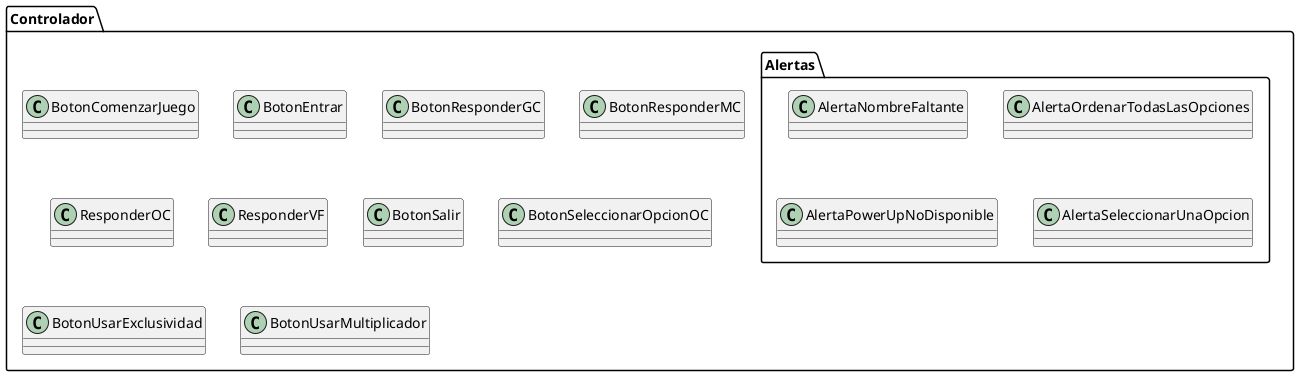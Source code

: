 @startuml

package "Controlador" {
    class BotonComenzarJuego
    class BotonEntrar
    class BotonResponderGC
    class BotonResponderMC
    class ResponderOC
    class ResponderVF
    class BotonSalir
    class BotonSeleccionarOpcionOC
    class BotonUsarExclusividad
    class BotonUsarMultiplicador
    package "Alertas" {
        class AlertaNombreFaltante
        class AlertaOrdenarTodasLasOpciones
        class AlertaPowerUpNoDisponible
        class AlertaSeleccionarUnaOpcion
    }

}

@enduml